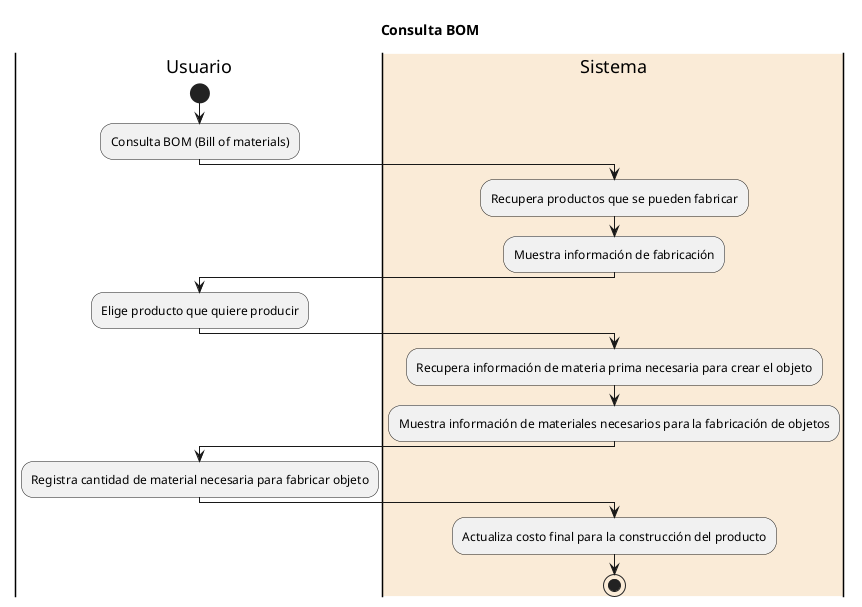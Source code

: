@startuml Consultar BOM
title Consulta BOM

|Usuario|
start
:Consulta BOM (Bill of materials);

|#AntiqueWhite|Sistema|
:Recupera productos que se pueden fabricar;
:Muestra información de fabricación;

|Usuario|
:Elige producto que quiere producir;

|Sistema|
:Recupera información de materia prima necesaria para crear el objeto;
:Muestra información de materiales necesarios para la fabricación de objetos;

|Usuario|
:Registra cantidad de material necesaria para fabricar objeto;

|Sistema|
:Actualiza costo final para la construcción del producto;

stop

@enduml